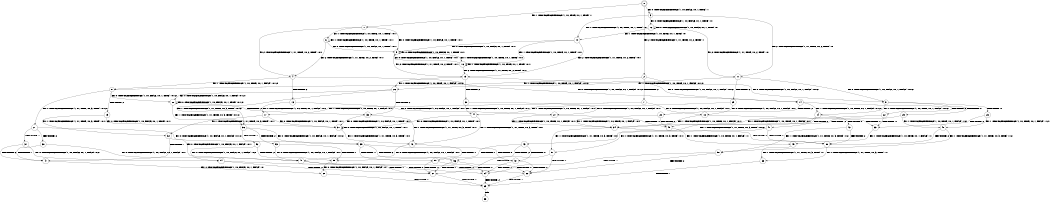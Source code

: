 digraph BCG {
size = "7, 10.5";
center = TRUE;
node [shape = circle];
0 [peripheries = 2];
0 -> 1 [label = "EX !1 !ATOMIC_EXCH_BRANCH (1, +0, TRUE, +0, 1, TRUE) !::"];
0 -> 2 [label = "EX !2 !ATOMIC_EXCH_BRANCH (1, +1, TRUE, +0, 2, TRUE) !::"];
0 -> 3 [label = "EX !0 !ATOMIC_EXCH_BRANCH (1, +0, FALSE, +0, 1, TRUE) !::"];
1 -> 4 [label = "EX !2 !ATOMIC_EXCH_BRANCH (1, +1, TRUE, +0, 2, TRUE) !:0:1:"];
1 -> 5 [label = "EX !0 !ATOMIC_EXCH_BRANCH (1, +0, FALSE, +0, 1, TRUE) !:0:1:"];
1 -> 6 [label = "EX !1 !ATOMIC_EXCH_BRANCH (1, +0, TRUE, +0, 1, TRUE) !:0:1:"];
2 -> 7 [label = "TERMINATE !2"];
2 -> 8 [label = "EX !1 !ATOMIC_EXCH_BRANCH (1, +0, TRUE, +0, 1, FALSE) !:0:1:2:"];
2 -> 9 [label = "EX !0 !ATOMIC_EXCH_BRANCH (1, +0, FALSE, +0, 1, FALSE) !:0:1:2:"];
3 -> 10 [label = "EX !1 !ATOMIC_EXCH_BRANCH (1, +0, TRUE, +0, 1, TRUE) !:0:"];
3 -> 11 [label = "EX !2 !ATOMIC_EXCH_BRANCH (1, +1, TRUE, +0, 2, TRUE) !:0:"];
3 -> 12 [label = "EX !0 !ATOMIC_EXCH_BRANCH (1, +0, FALSE, +0, 1, TRUE) !:0:"];
4 -> 13 [label = "TERMINATE !2"];
4 -> 14 [label = "EX !0 !ATOMIC_EXCH_BRANCH (1, +0, FALSE, +0, 1, FALSE) !:0:1:2:"];
4 -> 8 [label = "EX !1 !ATOMIC_EXCH_BRANCH (1, +0, TRUE, +0, 1, FALSE) !:0:1:2:"];
5 -> 15 [label = "EX !2 !ATOMIC_EXCH_BRANCH (1, +1, TRUE, +0, 2, TRUE) !:0:1:"];
5 -> 16 [label = "EX !1 !ATOMIC_EXCH_BRANCH (1, +0, TRUE, +0, 1, TRUE) !:0:1:"];
5 -> 5 [label = "EX !0 !ATOMIC_EXCH_BRANCH (1, +0, FALSE, +0, 1, TRUE) !:0:1:"];
6 -> 4 [label = "EX !2 !ATOMIC_EXCH_BRANCH (1, +1, TRUE, +0, 2, TRUE) !:0:1:"];
6 -> 5 [label = "EX !0 !ATOMIC_EXCH_BRANCH (1, +0, FALSE, +0, 1, TRUE) !:0:1:"];
6 -> 6 [label = "EX !1 !ATOMIC_EXCH_BRANCH (1, +0, TRUE, +0, 1, TRUE) !:0:1:"];
7 -> 17 [label = "EX !1 !ATOMIC_EXCH_BRANCH (1, +0, TRUE, +0, 1, FALSE) !:0:1:"];
7 -> 18 [label = "EX !0 !ATOMIC_EXCH_BRANCH (1, +0, FALSE, +0, 1, FALSE) !:0:1:"];
8 -> 19 [label = "TERMINATE !2"];
8 -> 20 [label = "EX !0 !ATOMIC_EXCH_BRANCH (1, +0, FALSE, +0, 1, TRUE) !:0:1:2:"];
8 -> 21 [label = "EX !1 !ATOMIC_EXCH_BRANCH (1, +1, TRUE, +0, 3, TRUE) !:0:1:2:"];
9 -> 22 [label = "TERMINATE !2"];
9 -> 23 [label = "TERMINATE !0"];
9 -> 24 [label = "EX !1 !ATOMIC_EXCH_BRANCH (1, +0, TRUE, +0, 1, FALSE) !:0:1:2:"];
10 -> 15 [label = "EX !2 !ATOMIC_EXCH_BRANCH (1, +1, TRUE, +0, 2, TRUE) !:0:1:"];
10 -> 16 [label = "EX !1 !ATOMIC_EXCH_BRANCH (1, +0, TRUE, +0, 1, TRUE) !:0:1:"];
10 -> 5 [label = "EX !0 !ATOMIC_EXCH_BRANCH (1, +0, FALSE, +0, 1, TRUE) !:0:1:"];
11 -> 25 [label = "TERMINATE !2"];
11 -> 26 [label = "EX !1 !ATOMIC_EXCH_BRANCH (1, +0, TRUE, +0, 1, FALSE) !:0:1:2:"];
11 -> 9 [label = "EX !0 !ATOMIC_EXCH_BRANCH (1, +0, FALSE, +0, 1, FALSE) !:0:1:2:"];
12 -> 10 [label = "EX !1 !ATOMIC_EXCH_BRANCH (1, +0, TRUE, +0, 1, TRUE) !:0:"];
12 -> 11 [label = "EX !2 !ATOMIC_EXCH_BRANCH (1, +1, TRUE, +0, 2, TRUE) !:0:"];
12 -> 12 [label = "EX !0 !ATOMIC_EXCH_BRANCH (1, +0, FALSE, +0, 1, TRUE) !:0:"];
13 -> 27 [label = "EX !0 !ATOMIC_EXCH_BRANCH (1, +0, FALSE, +0, 1, FALSE) !:0:1:"];
13 -> 17 [label = "EX !1 !ATOMIC_EXCH_BRANCH (1, +0, TRUE, +0, 1, FALSE) !:0:1:"];
14 -> 28 [label = "TERMINATE !2"];
14 -> 29 [label = "TERMINATE !0"];
14 -> 24 [label = "EX !1 !ATOMIC_EXCH_BRANCH (1, +0, TRUE, +0, 1, FALSE) !:0:1:2:"];
15 -> 30 [label = "TERMINATE !2"];
15 -> 26 [label = "EX !1 !ATOMIC_EXCH_BRANCH (1, +0, TRUE, +0, 1, FALSE) !:0:1:2:"];
15 -> 14 [label = "EX !0 !ATOMIC_EXCH_BRANCH (1, +0, FALSE, +0, 1, FALSE) !:0:1:2:"];
16 -> 15 [label = "EX !2 !ATOMIC_EXCH_BRANCH (1, +1, TRUE, +0, 2, TRUE) !:0:1:"];
16 -> 16 [label = "EX !1 !ATOMIC_EXCH_BRANCH (1, +0, TRUE, +0, 1, TRUE) !:0:1:"];
16 -> 5 [label = "EX !0 !ATOMIC_EXCH_BRANCH (1, +0, FALSE, +0, 1, TRUE) !:0:1:"];
17 -> 31 [label = "EX !0 !ATOMIC_EXCH_BRANCH (1, +0, FALSE, +0, 1, TRUE) !:0:1:"];
17 -> 32 [label = "EX !1 !ATOMIC_EXCH_BRANCH (1, +1, TRUE, +0, 3, TRUE) !:0:1:"];
18 -> 33 [label = "TERMINATE !0"];
18 -> 34 [label = "EX !1 !ATOMIC_EXCH_BRANCH (1, +0, TRUE, +0, 1, FALSE) !:0:1:"];
19 -> 31 [label = "EX !0 !ATOMIC_EXCH_BRANCH (1, +0, FALSE, +0, 1, TRUE) !:0:1:"];
19 -> 32 [label = "EX !1 !ATOMIC_EXCH_BRANCH (1, +1, TRUE, +0, 3, TRUE) !:0:1:"];
20 -> 35 [label = "TERMINATE !2"];
20 -> 36 [label = "EX !1 !ATOMIC_EXCH_BRANCH (1, +1, TRUE, +0, 3, TRUE) !:0:1:2:"];
20 -> 20 [label = "EX !0 !ATOMIC_EXCH_BRANCH (1, +0, FALSE, +0, 1, TRUE) !:0:1:2:"];
21 -> 37 [label = "TERMINATE !1"];
21 -> 38 [label = "TERMINATE !2"];
21 -> 39 [label = "EX !0 !ATOMIC_EXCH_BRANCH (1, +0, FALSE, +0, 1, FALSE) !:0:1:2:"];
22 -> 33 [label = "TERMINATE !0"];
22 -> 34 [label = "EX !1 !ATOMIC_EXCH_BRANCH (1, +0, TRUE, +0, 1, FALSE) !:0:1:"];
23 -> 33 [label = "TERMINATE !2"];
23 -> 40 [label = "EX !1 !ATOMIC_EXCH_BRANCH (1, +0, TRUE, +0, 1, FALSE) !:1:2:"];
24 -> 41 [label = "TERMINATE !2"];
24 -> 42 [label = "TERMINATE !0"];
24 -> 43 [label = "EX !1 !ATOMIC_EXCH_BRANCH (1, +1, TRUE, +0, 3, TRUE) !:0:1:2:"];
25 -> 44 [label = "EX !1 !ATOMIC_EXCH_BRANCH (1, +0, TRUE, +0, 1, FALSE) !:0:1:"];
25 -> 18 [label = "EX !0 !ATOMIC_EXCH_BRANCH (1, +0, FALSE, +0, 1, FALSE) !:0:1:"];
26 -> 35 [label = "TERMINATE !2"];
26 -> 36 [label = "EX !1 !ATOMIC_EXCH_BRANCH (1, +1, TRUE, +0, 3, TRUE) !:0:1:2:"];
26 -> 20 [label = "EX !0 !ATOMIC_EXCH_BRANCH (1, +0, FALSE, +0, 1, TRUE) !:0:1:2:"];
27 -> 45 [label = "TERMINATE !0"];
27 -> 34 [label = "EX !1 !ATOMIC_EXCH_BRANCH (1, +0, TRUE, +0, 1, FALSE) !:0:1:"];
28 -> 45 [label = "TERMINATE !0"];
28 -> 34 [label = "EX !1 !ATOMIC_EXCH_BRANCH (1, +0, TRUE, +0, 1, FALSE) !:0:1:"];
29 -> 45 [label = "TERMINATE !2"];
29 -> 40 [label = "EX !1 !ATOMIC_EXCH_BRANCH (1, +0, TRUE, +0, 1, FALSE) !:1:2:"];
30 -> 44 [label = "EX !1 !ATOMIC_EXCH_BRANCH (1, +0, TRUE, +0, 1, FALSE) !:0:1:"];
30 -> 27 [label = "EX !0 !ATOMIC_EXCH_BRANCH (1, +0, FALSE, +0, 1, FALSE) !:0:1:"];
31 -> 46 [label = "EX !1 !ATOMIC_EXCH_BRANCH (1, +1, TRUE, +0, 3, TRUE) !:0:1:"];
31 -> 31 [label = "EX !0 !ATOMIC_EXCH_BRANCH (1, +0, FALSE, +0, 1, TRUE) !:0:1:"];
32 -> 47 [label = "TERMINATE !1"];
32 -> 48 [label = "EX !0 !ATOMIC_EXCH_BRANCH (1, +0, FALSE, +0, 1, FALSE) !:0:1:"];
33 -> 49 [label = "EX !1 !ATOMIC_EXCH_BRANCH (1, +0, TRUE, +0, 1, FALSE) !:1:"];
34 -> 50 [label = "TERMINATE !0"];
34 -> 51 [label = "EX !1 !ATOMIC_EXCH_BRANCH (1, +1, TRUE, +0, 3, TRUE) !:0:1:"];
35 -> 46 [label = "EX !1 !ATOMIC_EXCH_BRANCH (1, +1, TRUE, +0, 3, TRUE) !:0:1:"];
35 -> 31 [label = "EX !0 !ATOMIC_EXCH_BRANCH (1, +0, FALSE, +0, 1, TRUE) !:0:1:"];
36 -> 52 [label = "TERMINATE !1"];
36 -> 53 [label = "TERMINATE !2"];
36 -> 39 [label = "EX !0 !ATOMIC_EXCH_BRANCH (1, +0, FALSE, +0, 1, FALSE) !:0:1:2:"];
37 -> 47 [label = "TERMINATE !2"];
37 -> 54 [label = "EX !0 !ATOMIC_EXCH_BRANCH (1, +0, FALSE, +0, 1, FALSE) !:0:2:"];
38 -> 47 [label = "TERMINATE !1"];
38 -> 48 [label = "EX !0 !ATOMIC_EXCH_BRANCH (1, +0, FALSE, +0, 1, FALSE) !:0:1:"];
39 -> 55 [label = "TERMINATE !1"];
39 -> 56 [label = "TERMINATE !2"];
39 -> 57 [label = "TERMINATE !0"];
40 -> 50 [label = "TERMINATE !2"];
40 -> 58 [label = "EX !1 !ATOMIC_EXCH_BRANCH (1, +1, TRUE, +0, 3, TRUE) !:1:2:"];
41 -> 50 [label = "TERMINATE !0"];
41 -> 51 [label = "EX !1 !ATOMIC_EXCH_BRANCH (1, +1, TRUE, +0, 3, TRUE) !:0:1:"];
42 -> 50 [label = "TERMINATE !2"];
42 -> 58 [label = "EX !1 !ATOMIC_EXCH_BRANCH (1, +1, TRUE, +0, 3, TRUE) !:1:2:"];
43 -> 55 [label = "TERMINATE !1"];
43 -> 56 [label = "TERMINATE !2"];
43 -> 57 [label = "TERMINATE !0"];
44 -> 46 [label = "EX !1 !ATOMIC_EXCH_BRANCH (1, +1, TRUE, +0, 3, TRUE) !:0:1:"];
44 -> 31 [label = "EX !0 !ATOMIC_EXCH_BRANCH (1, +0, FALSE, +0, 1, TRUE) !:0:1:"];
45 -> 49 [label = "EX !1 !ATOMIC_EXCH_BRANCH (1, +0, TRUE, +0, 1, FALSE) !:1:"];
46 -> 59 [label = "TERMINATE !1"];
46 -> 48 [label = "EX !0 !ATOMIC_EXCH_BRANCH (1, +0, FALSE, +0, 1, FALSE) !:0:1:"];
47 -> 60 [label = "EX !0 !ATOMIC_EXCH_BRANCH (1, +0, FALSE, +0, 1, FALSE) !:0:"];
48 -> 61 [label = "TERMINATE !1"];
48 -> 62 [label = "TERMINATE !0"];
49 -> 63 [label = "EX !1 !ATOMIC_EXCH_BRANCH (1, +1, TRUE, +0, 3, TRUE) !:1:"];
50 -> 63 [label = "EX !1 !ATOMIC_EXCH_BRANCH (1, +1, TRUE, +0, 3, TRUE) !:1:"];
51 -> 61 [label = "TERMINATE !1"];
51 -> 62 [label = "TERMINATE !0"];
52 -> 59 [label = "TERMINATE !2"];
52 -> 54 [label = "EX !0 !ATOMIC_EXCH_BRANCH (1, +0, FALSE, +0, 1, FALSE) !:0:2:"];
53 -> 59 [label = "TERMINATE !1"];
53 -> 48 [label = "EX !0 !ATOMIC_EXCH_BRANCH (1, +0, FALSE, +0, 1, FALSE) !:0:1:"];
54 -> 61 [label = "TERMINATE !2"];
54 -> 64 [label = "TERMINATE !0"];
55 -> 61 [label = "TERMINATE !2"];
55 -> 64 [label = "TERMINATE !0"];
56 -> 61 [label = "TERMINATE !1"];
56 -> 62 [label = "TERMINATE !0"];
57 -> 64 [label = "TERMINATE !1"];
57 -> 62 [label = "TERMINATE !2"];
58 -> 64 [label = "TERMINATE !1"];
58 -> 62 [label = "TERMINATE !2"];
59 -> 60 [label = "EX !0 !ATOMIC_EXCH_BRANCH (1, +0, FALSE, +0, 1, FALSE) !:0:"];
60 -> 65 [label = "TERMINATE !0"];
61 -> 65 [label = "TERMINATE !0"];
62 -> 65 [label = "TERMINATE !1"];
63 -> 65 [label = "TERMINATE !1"];
64 -> 65 [label = "TERMINATE !2"];
65 -> 66 [label = "exit"];
}
